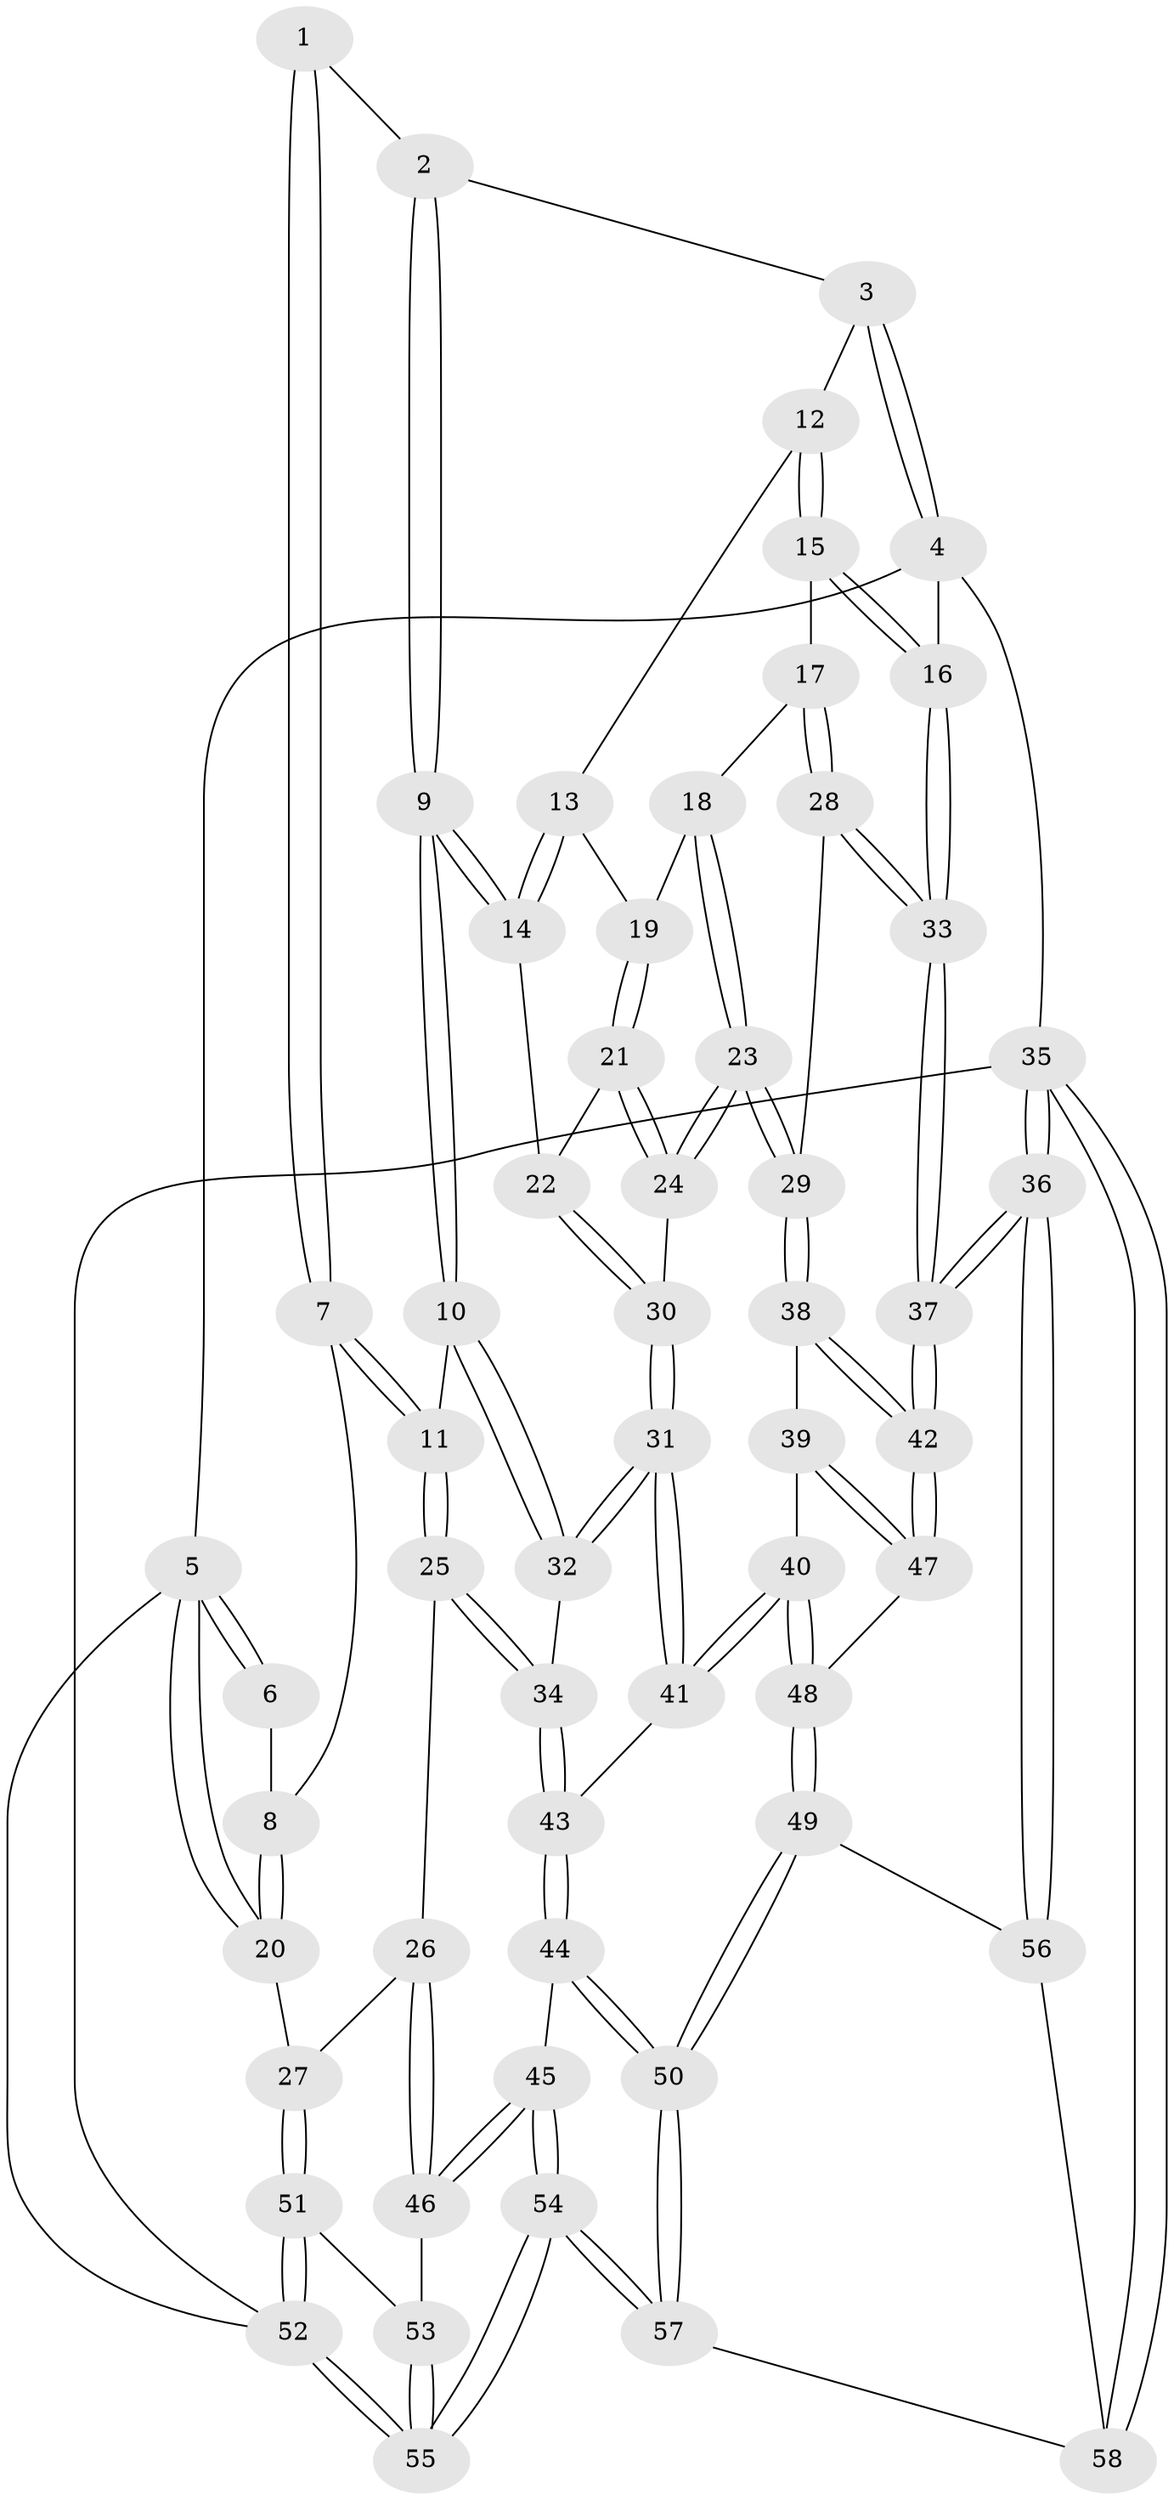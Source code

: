 // coarse degree distribution, {3: 0.08823529411764706, 4: 0.5588235294117647, 5: 0.23529411764705882, 7: 0.029411764705882353, 6: 0.08823529411764706}
// Generated by graph-tools (version 1.1) at 2025/24/03/03/25 07:24:32]
// undirected, 58 vertices, 142 edges
graph export_dot {
graph [start="1"]
  node [color=gray90,style=filled];
  1 [pos="+0.2963133765383971+0"];
  2 [pos="+0.41581103615903964+0"];
  3 [pos="+0.5304080867541671+0"];
  4 [pos="+1+0"];
  5 [pos="+0+0"];
  6 [pos="+0+0"];
  7 [pos="+0.17330630644615977+0.2349262569442306"];
  8 [pos="+0.10884661272791044+0.21043331742223612"];
  9 [pos="+0.47820158313906713+0.21277614110980284"];
  10 [pos="+0.451615926245175+0.24067869174692041"];
  11 [pos="+0.17764801675688632+0.24020099791074323"];
  12 [pos="+0.7339365199847835+0.15768453030709698"];
  13 [pos="+0.6936343501890191+0.17632291307175102"];
  14 [pos="+0.49803180254007867+0.21691481625781464"];
  15 [pos="+0.9903066983667997+0.10830117923028455"];
  16 [pos="+1+0.0019899557833596183"];
  17 [pos="+0.8724591213565339+0.2769871302584266"];
  18 [pos="+0.7524008427522733+0.32535962320422795"];
  19 [pos="+0.7145691853862355+0.3307732438432796"];
  20 [pos="+0+0.26288242343816076"];
  21 [pos="+0.7066150517633892+0.3392556071567521"];
  22 [pos="+0.49946724543847215+0.2184957598729502"];
  23 [pos="+0.7644824681646574+0.4374208579516098"];
  24 [pos="+0.6874667097842528+0.4090765821491897"];
  25 [pos="+0.16040426352164108+0.4059741290642139"];
  26 [pos="+0.12301991175081203+0.43285703298969125"];
  27 [pos="+0+0.45770732763179156"];
  28 [pos="+0.8148449023137987+0.44011351349286204"];
  29 [pos="+0.7909003601982685+0.45063110368701803"];
  30 [pos="+0.6464675211383413+0.4208050204777891"];
  31 [pos="+0.5816545572899459+0.5390531620464046"];
  32 [pos="+0.42838159912946305+0.3422837292354236"];
  33 [pos="+1+0.5979226312026861"];
  34 [pos="+0.3270980165132063+0.46778190995287317"];
  35 [pos="+1+1"];
  36 [pos="+1+1"];
  37 [pos="+1+0.8851482485521313"];
  38 [pos="+0.7598833100139277+0.5415265553777792"];
  39 [pos="+0.7070313307539858+0.5604535992400931"];
  40 [pos="+0.5936277882912401+0.5712964804503012"];
  41 [pos="+0.5817980473421411+0.547217673987941"];
  42 [pos="+0.990835574980646+0.7678165426875055"];
  43 [pos="+0.3402209600191447+0.5457201843008879"];
  44 [pos="+0.299435629001554+0.6843536435772976"];
  45 [pos="+0.20269140291922724+0.6789780276557793"];
  46 [pos="+0.1657505260123566+0.656625732255599"];
  47 [pos="+0.7515121993623189+0.6730130657844025"];
  48 [pos="+0.5810902328889341+0.6731190711210261"];
  49 [pos="+0.5781117456633114+0.680384500172416"];
  50 [pos="+0.32365010547940243+0.7132540816579683"];
  51 [pos="+0+0.5708347764696994"];
  52 [pos="+0+1"];
  53 [pos="+0.1069802579894583+0.6552454378067134"];
  54 [pos="+0+1"];
  55 [pos="+0+1"];
  56 [pos="+0.5971865291230687+0.7406414867994993"];
  57 [pos="+0.3704406769296238+1"];
  58 [pos="+0.4628553378161881+1"];
  1 -- 2;
  1 -- 7;
  1 -- 7;
  2 -- 3;
  2 -- 9;
  2 -- 9;
  3 -- 4;
  3 -- 4;
  3 -- 12;
  4 -- 5;
  4 -- 16;
  4 -- 35;
  5 -- 6;
  5 -- 6;
  5 -- 20;
  5 -- 20;
  5 -- 52;
  6 -- 8;
  7 -- 8;
  7 -- 11;
  7 -- 11;
  8 -- 20;
  8 -- 20;
  9 -- 10;
  9 -- 10;
  9 -- 14;
  9 -- 14;
  10 -- 11;
  10 -- 32;
  10 -- 32;
  11 -- 25;
  11 -- 25;
  12 -- 13;
  12 -- 15;
  12 -- 15;
  13 -- 14;
  13 -- 14;
  13 -- 19;
  14 -- 22;
  15 -- 16;
  15 -- 16;
  15 -- 17;
  16 -- 33;
  16 -- 33;
  17 -- 18;
  17 -- 28;
  17 -- 28;
  18 -- 19;
  18 -- 23;
  18 -- 23;
  19 -- 21;
  19 -- 21;
  20 -- 27;
  21 -- 22;
  21 -- 24;
  21 -- 24;
  22 -- 30;
  22 -- 30;
  23 -- 24;
  23 -- 24;
  23 -- 29;
  23 -- 29;
  24 -- 30;
  25 -- 26;
  25 -- 34;
  25 -- 34;
  26 -- 27;
  26 -- 46;
  26 -- 46;
  27 -- 51;
  27 -- 51;
  28 -- 29;
  28 -- 33;
  28 -- 33;
  29 -- 38;
  29 -- 38;
  30 -- 31;
  30 -- 31;
  31 -- 32;
  31 -- 32;
  31 -- 41;
  31 -- 41;
  32 -- 34;
  33 -- 37;
  33 -- 37;
  34 -- 43;
  34 -- 43;
  35 -- 36;
  35 -- 36;
  35 -- 58;
  35 -- 58;
  35 -- 52;
  36 -- 37;
  36 -- 37;
  36 -- 56;
  36 -- 56;
  37 -- 42;
  37 -- 42;
  38 -- 39;
  38 -- 42;
  38 -- 42;
  39 -- 40;
  39 -- 47;
  39 -- 47;
  40 -- 41;
  40 -- 41;
  40 -- 48;
  40 -- 48;
  41 -- 43;
  42 -- 47;
  42 -- 47;
  43 -- 44;
  43 -- 44;
  44 -- 45;
  44 -- 50;
  44 -- 50;
  45 -- 46;
  45 -- 46;
  45 -- 54;
  45 -- 54;
  46 -- 53;
  47 -- 48;
  48 -- 49;
  48 -- 49;
  49 -- 50;
  49 -- 50;
  49 -- 56;
  50 -- 57;
  50 -- 57;
  51 -- 52;
  51 -- 52;
  51 -- 53;
  52 -- 55;
  52 -- 55;
  53 -- 55;
  53 -- 55;
  54 -- 55;
  54 -- 55;
  54 -- 57;
  54 -- 57;
  56 -- 58;
  57 -- 58;
}
